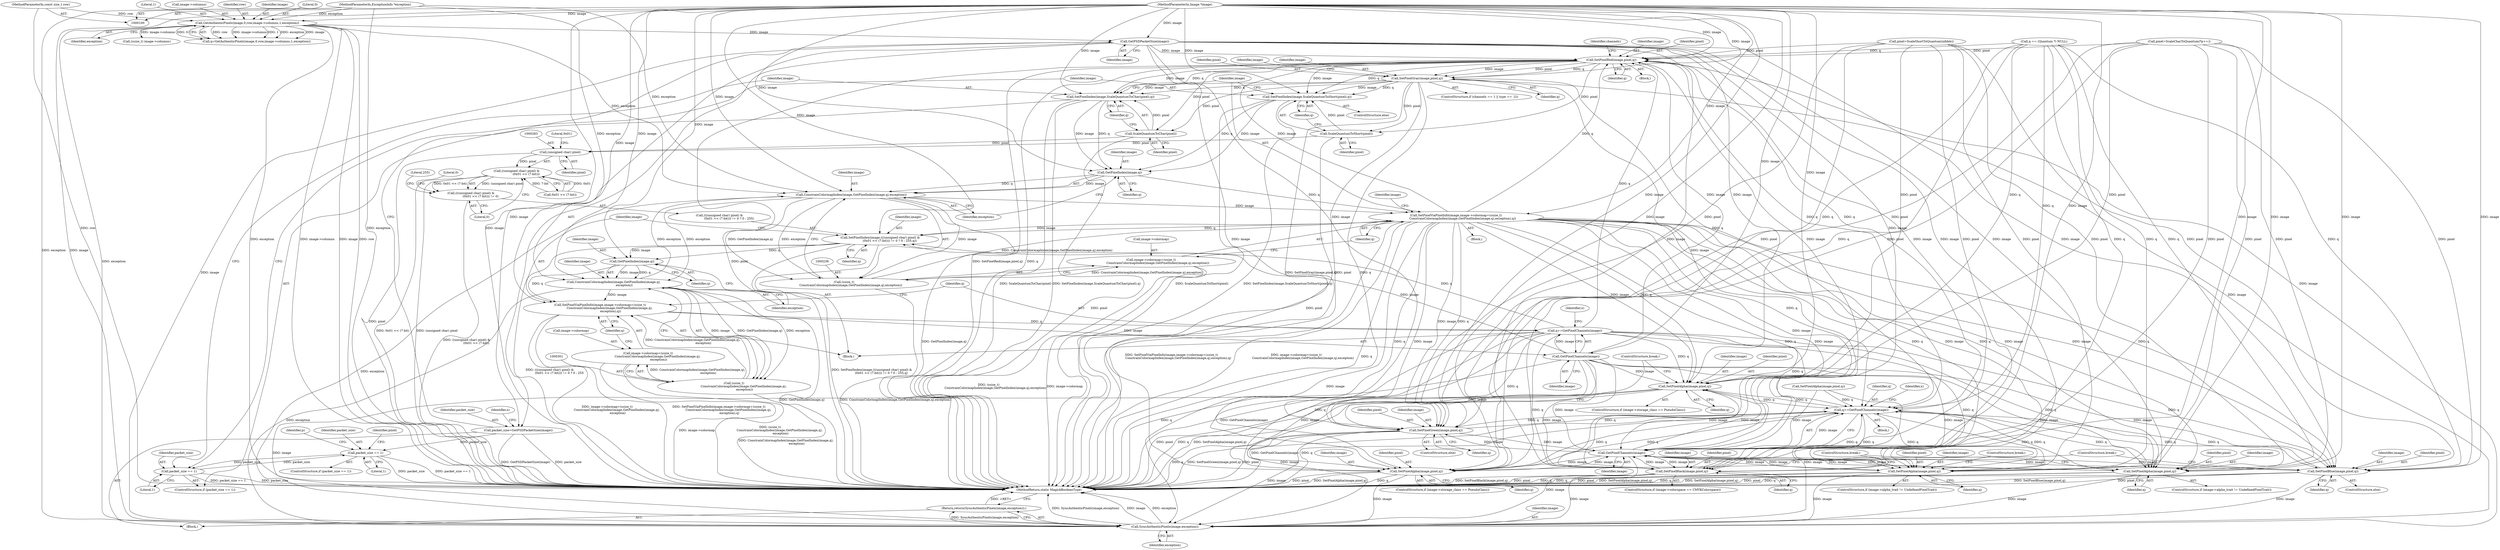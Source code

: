 digraph "1_ImageMagick_280215b9936d145dd5ee91403738ccce1333cab1@pointer" {
"1000138" [label="(Call,GetPSDPacketSize(image))"];
"1000119" [label="(Call,GetAuthenticPixels(image,0,row,image->columns,1,exception))"];
"1000101" [label="(MethodParameterIn,Image *image)"];
"1000103" [label="(MethodParameterIn,const size_t row)"];
"1000106" [label="(MethodParameterIn,ExceptionInfo *exception)"];
"1000136" [label="(Call,packet_size=GetPSDPacketSize(image))"];
"1000155" [label="(Call,packet_size == 1)"];
"1000215" [label="(Call,packet_size == 1)"];
"1000190" [label="(Call,SetPixelRed(image,pixel,q))"];
"1000203" [label="(Call,SetPixelGray(image,pixel,q))"];
"1000218" [label="(Call,SetPixelIndex(image,ScaleQuantumToChar(pixel),q))"];
"1000239" [label="(Call,GetPixelIndex(image,q))"];
"1000237" [label="(Call,ConstrainColormapIndex(image,GetPixelIndex(image,q),exception))"];
"1000229" [label="(Call,SetPixelViaPixelInfo(image,image->colormap+(ssize_t)\n              ConstrainColormapIndex(image,GetPixelIndex(image,q),exception),q))"];
"1000277" [label="(Call,SetPixelIndex(image,(((unsigned char) pixel) &\n                    (0x01 << (7-bit))) != 0 ? 0 : 255,q))"];
"1000304" [label="(Call,GetPixelIndex(image,q))"];
"1000302" [label="(Call,ConstrainColormapIndex(image,GetPixelIndex(image,q),\n                      exception))"];
"1000294" [label="(Call,SetPixelViaPixelInfo(image,image->colormap+(ssize_t)\n                    ConstrainColormapIndex(image,GetPixelIndex(image,q),\n                      exception),q))"];
"1000309" [label="(Call,q+=GetPixelChannels(image))"];
"1000327" [label="(Call,SetPixelAlpha(image,pixel,q))"];
"1000406" [label="(Call,q+=GetPixelChannels(image))"];
"1000332" [label="(Call,SetPixelGreen(image,pixel,q))"];
"1000408" [label="(Call,GetPixelChannels(image))"];
"1000345" [label="(Call,SetPixelAlpha(image,pixel,q))"];
"1000411" [label="(Call,SyncAuthenticPixels(image,exception))"];
"1000410" [label="(Return,return(SyncAuthenticPixels(image,exception));)"];
"1000350" [label="(Call,SetPixelBlue(image,pixel,q))"];
"1000363" [label="(Call,SetPixelBlack(image,pixel,q))"];
"1000374" [label="(Call,SetPixelAlpha(image,pixel,q))"];
"1000399" [label="(Call,SetPixelAlpha(image,pixel,q))"];
"1000311" [label="(Call,GetPixelChannels(image))"];
"1000300" [label="(Call,(ssize_t)\n                    ConstrainColormapIndex(image,GetPixelIndex(image,q),\n                      exception))"];
"1000296" [label="(Call,image->colormap+(ssize_t)\n                    ConstrainColormapIndex(image,GetPixelIndex(image,q),\n                      exception))"];
"1000235" [label="(Call,(ssize_t)\n              ConstrainColormapIndex(image,GetPixelIndex(image,q),exception))"];
"1000231" [label="(Call,image->colormap+(ssize_t)\n              ConstrainColormapIndex(image,GetPixelIndex(image,q),exception))"];
"1000220" [label="(Call,ScaleQuantumToChar(pixel))"];
"1000282" [label="(Call,(unsigned char) pixel)"];
"1000281" [label="(Call,((unsigned char) pixel) &\n                    (0x01 << (7-bit)))"];
"1000280" [label="(Call,(((unsigned char) pixel) &\n                    (0x01 << (7-bit))) != 0)"];
"1000224" [label="(Call,SetPixelIndex(image,ScaleQuantumToShort(pixel),q))"];
"1000226" [label="(Call,ScaleQuantumToShort(pixel))"];
"1000157" [label="(Literal,1)"];
"1000411" [label="(Call,SyncAuthenticPixels(image,exception))"];
"1000137" [label="(Identifier,packet_size)"];
"1000221" [label="(Identifier,pixel)"];
"1000227" [label="(Identifier,pixel)"];
"1000239" [label="(Call,GetPixelIndex(image,q))"];
"1000303" [label="(Identifier,image)"];
"1000413" [label="(Identifier,exception)"];
"1000193" [label="(Identifier,q)"];
"1000309" [label="(Call,q+=GetPixelChannels(image))"];
"1000368" [label="(ControlStructure,if (image->alpha_trait != UndefinedPixelTrait))"];
"1000230" [label="(Identifier,image)"];
"1000345" [label="(Call,SetPixelAlpha(image,pixel,q))"];
"1000235" [label="(Call,(ssize_t)\n              ConstrainColormapIndex(image,GetPixelIndex(image,q),exception))"];
"1000247" [label="(Identifier,image)"];
"1000103" [label="(MethodParameterIn,const size_t row)"];
"1000339" [label="(ControlStructure,if (image->storage_class == PseudoClass))"];
"1000194" [label="(ControlStructure,if (channels == 1 || type == -2))"];
"1000277" [label="(Call,SetPixelIndex(image,(((unsigned char) pixel) &\n                    (0x01 << (7-bit))) != 0 ? 0 : 255,q))"];
"1000173" [label="(Call,pixel=ScaleShortToQuantum(nibble))"];
"1000182" [label="(Call,SetPixelAlpha(image,pixel,q))"];
"1000139" [label="(Identifier,image)"];
"1000190" [label="(Call,SetPixelRed(image,pixel,q))"];
"1000218" [label="(Call,SetPixelIndex(image,ScaleQuantumToChar(pixel),q))"];
"1000129" [label="(Call,q == (Quantum *) NULL)"];
"1000223" [label="(ControlStructure,else)"];
"1000126" [label="(Literal,1)"];
"1000402" [label="(Identifier,q)"];
"1000138" [label="(Call,GetPSDPacketSize(image))"];
"1000294" [label="(Call,SetPixelViaPixelInfo(image,image->colormap+(ssize_t)\n                    ConstrainColormapIndex(image,GetPixelIndex(image,q),\n                      exception),q))"];
"1000321" [label="(ControlStructure,if (image->storage_class == PseudoClass))"];
"1000284" [label="(Identifier,pixel)"];
"1000232" [label="(Call,image->colormap)"];
"1000167" [label="(Identifier,p)"];
"1000217" [label="(Literal,1)"];
"1000346" [label="(Identifier,image)"];
"1000123" [label="(Call,image->columns)"];
"1000285" [label="(Call,0x01 << (7-bit))"];
"1000204" [label="(Identifier,image)"];
"1000215" [label="(Call,packet_size == 1)"];
"1000127" [label="(Identifier,exception)"];
"1000191" [label="(Identifier,image)"];
"1000225" [label="(Identifier,image)"];
"1000307" [label="(Identifier,exception)"];
"1000295" [label="(Identifier,image)"];
"1000296" [label="(Call,image->colormap+(ssize_t)\n                    ConstrainColormapIndex(image,GetPixelIndex(image,q),\n                      exception))"];
"1000376" [label="(Identifier,pixel)"];
"1000365" [label="(Identifier,pixel)"];
"1000281" [label="(Call,((unsigned char) pixel) &\n                    (0x01 << (7-bit)))"];
"1000282" [label="(Call,(unsigned char) pixel)"];
"1000403" [label="(ControlStructure,break;)"];
"1000237" [label="(Call,ConstrainColormapIndex(image,GetPixelIndex(image,q),exception))"];
"1000156" [label="(Identifier,packet_size)"];
"1000354" [label="(ControlStructure,break;)"];
"1000375" [label="(Identifier,image)"];
"1000203" [label="(Call,SetPixelGray(image,pixel,q))"];
"1000334" [label="(Identifier,pixel)"];
"1000377" [label="(Identifier,q)"];
"1000192" [label="(Identifier,pixel)"];
"1000205" [label="(Identifier,pixel)"];
"1000364" [label="(Identifier,image)"];
"1000158" [label="(Call,pixel=ScaleCharToQuantum(*p++))"];
"1000242" [label="(Identifier,exception)"];
"1000349" [label="(ControlStructure,else)"];
"1000153" [label="(Block,)"];
"1000351" [label="(Identifier,image)"];
"1000155" [label="(Call,packet_size == 1)"];
"1000122" [label="(Identifier,row)"];
"1000210" [label="(Identifier,image)"];
"1000330" [label="(Identifier,q)"];
"1000154" [label="(ControlStructure,if (packet_size == 1))"];
"1000278" [label="(Identifier,image)"];
"1000347" [label="(Identifier,pixel)"];
"1000146" [label="(Call,(ssize_t) image->columns)"];
"1000214" [label="(ControlStructure,if (packet_size == 1))"];
"1000366" [label="(Identifier,q)"];
"1000228" [label="(Identifier,q)"];
"1000219" [label="(Identifier,image)"];
"1000117" [label="(Call,q=GetAuthenticPixels(image,0,row,image->columns,1,exception))"];
"1000312" [label="(Identifier,image)"];
"1000408" [label="(Call,GetPixelChannels(image))"];
"1000374" [label="(Call,SetPixelAlpha(image,pixel,q))"];
"1000332" [label="(Call,SetPixelGreen(image,pixel,q))"];
"1000229" [label="(Call,SetPixelViaPixelInfo(image,image->colormap+(ssize_t)\n              ConstrainColormapIndex(image,GetPixelIndex(image,q),exception),q))"];
"1000290" [label="(Literal,0)"];
"1000240" [label="(Identifier,image)"];
"1000243" [label="(Identifier,q)"];
"1000311" [label="(Call,GetPixelChannels(image))"];
"1000314" [label="(Identifier,x)"];
"1000120" [label="(Identifier,image)"];
"1000297" [label="(Call,image->colormap)"];
"1000414" [label="(MethodReturn,static MagickBooleanType)"];
"1000189" [label="(Block,)"];
"1000142" [label="(Identifier,x)"];
"1000305" [label="(Identifier,image)"];
"1000231" [label="(Call,image->colormap+(ssize_t)\n              ConstrainColormapIndex(image,GetPixelIndex(image,q),exception))"];
"1000159" [label="(Identifier,pixel)"];
"1000152" [label="(Identifier,x)"];
"1000327" [label="(Call,SetPixelAlpha(image,pixel,q))"];
"1000302" [label="(Call,ConstrainColormapIndex(image,GetPixelIndex(image,q),\n                      exception))"];
"1000238" [label="(Identifier,image)"];
"1000336" [label="(ControlStructure,break;)"];
"1000328" [label="(Identifier,image)"];
"1000121" [label="(Literal,0)"];
"1000119" [label="(Call,GetAuthenticPixels(image,0,row,image->columns,1,exception))"];
"1000353" [label="(Identifier,q)"];
"1000280" [label="(Call,(((unsigned char) pixel) &\n                    (0x01 << (7-bit))) != 0)"];
"1000352" [label="(Identifier,pixel)"];
"1000300" [label="(Call,(ssize_t)\n                    ConstrainColormapIndex(image,GetPixelIndex(image,q),\n                      exception))"];
"1000350" [label="(Call,SetPixelBlue(image,pixel,q))"];
"1000406" [label="(Call,q+=GetPixelChannels(image))"];
"1000206" [label="(Identifier,q)"];
"1000106" [label="(MethodParameterIn,ExceptionInfo *exception)"];
"1000401" [label="(Identifier,pixel)"];
"1000241" [label="(Identifier,q)"];
"1000410" [label="(Return,return(SyncAuthenticPixels(image,exception));)"];
"1000292" [label="(Literal,255)"];
"1000286" [label="(Literal,0x01)"];
"1000136" [label="(Call,packet_size=GetPSDPacketSize(image))"];
"1000333" [label="(Identifier,image)"];
"1000213" [label="(Block,)"];
"1000329" [label="(Identifier,pixel)"];
"1000224" [label="(Call,SetPixelIndex(image,ScaleQuantumToShort(pixel),q))"];
"1000279" [label="(Call,(((unsigned char) pixel) &\n                    (0x01 << (7-bit))) != 0 ? 0 : 255)"];
"1000226" [label="(Call,ScaleQuantumToShort(pixel))"];
"1000304" [label="(Call,GetPixelIndex(image,q))"];
"1000216" [label="(Identifier,packet_size)"];
"1000393" [label="(ControlStructure,if (image->alpha_trait != UndefinedPixelTrait))"];
"1000107" [label="(Block,)"];
"1000101" [label="(MethodParameterIn,Image *image)"];
"1000306" [label="(Identifier,q)"];
"1000357" [label="(ControlStructure,if (image->colorspace == CMYKColorspace))"];
"1000399" [label="(Call,SetPixelAlpha(image,pixel,q))"];
"1000409" [label="(Identifier,image)"];
"1000276" [label="(Block,)"];
"1000220" [label="(Call,ScaleQuantumToChar(pixel))"];
"1000310" [label="(Identifier,q)"];
"1000293" [label="(Identifier,q)"];
"1000291" [label="(Literal,0)"];
"1000331" [label="(ControlStructure,else)"];
"1000412" [label="(Identifier,image)"];
"1000363" [label="(Call,SetPixelBlack(image,pixel,q))"];
"1000197" [label="(Identifier,channels)"];
"1000222" [label="(Identifier,q)"];
"1000378" [label="(ControlStructure,break;)"];
"1000400" [label="(Identifier,image)"];
"1000407" [label="(Identifier,q)"];
"1000308" [label="(Identifier,q)"];
"1000335" [label="(Identifier,q)"];
"1000348" [label="(Identifier,q)"];
"1000138" -> "1000136"  [label="AST: "];
"1000138" -> "1000139"  [label="CFG: "];
"1000139" -> "1000138"  [label="AST: "];
"1000136" -> "1000138"  [label="CFG: "];
"1000138" -> "1000136"  [label="DDG: image"];
"1000119" -> "1000138"  [label="DDG: image"];
"1000101" -> "1000138"  [label="DDG: image"];
"1000138" -> "1000190"  [label="DDG: image"];
"1000138" -> "1000327"  [label="DDG: image"];
"1000138" -> "1000332"  [label="DDG: image"];
"1000138" -> "1000345"  [label="DDG: image"];
"1000138" -> "1000350"  [label="DDG: image"];
"1000138" -> "1000363"  [label="DDG: image"];
"1000138" -> "1000374"  [label="DDG: image"];
"1000138" -> "1000399"  [label="DDG: image"];
"1000138" -> "1000408"  [label="DDG: image"];
"1000138" -> "1000411"  [label="DDG: image"];
"1000119" -> "1000117"  [label="AST: "];
"1000119" -> "1000127"  [label="CFG: "];
"1000120" -> "1000119"  [label="AST: "];
"1000121" -> "1000119"  [label="AST: "];
"1000122" -> "1000119"  [label="AST: "];
"1000123" -> "1000119"  [label="AST: "];
"1000126" -> "1000119"  [label="AST: "];
"1000127" -> "1000119"  [label="AST: "];
"1000117" -> "1000119"  [label="CFG: "];
"1000119" -> "1000414"  [label="DDG: image->columns"];
"1000119" -> "1000414"  [label="DDG: exception"];
"1000119" -> "1000414"  [label="DDG: image"];
"1000119" -> "1000414"  [label="DDG: row"];
"1000119" -> "1000117"  [label="DDG: row"];
"1000119" -> "1000117"  [label="DDG: image->columns"];
"1000119" -> "1000117"  [label="DDG: 1"];
"1000119" -> "1000117"  [label="DDG: exception"];
"1000119" -> "1000117"  [label="DDG: image"];
"1000119" -> "1000117"  [label="DDG: 0"];
"1000101" -> "1000119"  [label="DDG: image"];
"1000103" -> "1000119"  [label="DDG: row"];
"1000106" -> "1000119"  [label="DDG: exception"];
"1000119" -> "1000146"  [label="DDG: image->columns"];
"1000119" -> "1000237"  [label="DDG: exception"];
"1000119" -> "1000411"  [label="DDG: exception"];
"1000101" -> "1000100"  [label="AST: "];
"1000101" -> "1000414"  [label="DDG: image"];
"1000101" -> "1000190"  [label="DDG: image"];
"1000101" -> "1000203"  [label="DDG: image"];
"1000101" -> "1000218"  [label="DDG: image"];
"1000101" -> "1000224"  [label="DDG: image"];
"1000101" -> "1000229"  [label="DDG: image"];
"1000101" -> "1000237"  [label="DDG: image"];
"1000101" -> "1000239"  [label="DDG: image"];
"1000101" -> "1000277"  [label="DDG: image"];
"1000101" -> "1000294"  [label="DDG: image"];
"1000101" -> "1000302"  [label="DDG: image"];
"1000101" -> "1000304"  [label="DDG: image"];
"1000101" -> "1000311"  [label="DDG: image"];
"1000101" -> "1000327"  [label="DDG: image"];
"1000101" -> "1000332"  [label="DDG: image"];
"1000101" -> "1000345"  [label="DDG: image"];
"1000101" -> "1000350"  [label="DDG: image"];
"1000101" -> "1000363"  [label="DDG: image"];
"1000101" -> "1000374"  [label="DDG: image"];
"1000101" -> "1000399"  [label="DDG: image"];
"1000101" -> "1000408"  [label="DDG: image"];
"1000101" -> "1000411"  [label="DDG: image"];
"1000103" -> "1000100"  [label="AST: "];
"1000103" -> "1000414"  [label="DDG: row"];
"1000106" -> "1000100"  [label="AST: "];
"1000106" -> "1000414"  [label="DDG: exception"];
"1000106" -> "1000237"  [label="DDG: exception"];
"1000106" -> "1000302"  [label="DDG: exception"];
"1000106" -> "1000411"  [label="DDG: exception"];
"1000136" -> "1000107"  [label="AST: "];
"1000137" -> "1000136"  [label="AST: "];
"1000142" -> "1000136"  [label="CFG: "];
"1000136" -> "1000414"  [label="DDG: GetPSDPacketSize(image)"];
"1000136" -> "1000414"  [label="DDG: packet_size"];
"1000136" -> "1000155"  [label="DDG: packet_size"];
"1000155" -> "1000154"  [label="AST: "];
"1000155" -> "1000157"  [label="CFG: "];
"1000156" -> "1000155"  [label="AST: "];
"1000157" -> "1000155"  [label="AST: "];
"1000159" -> "1000155"  [label="CFG: "];
"1000167" -> "1000155"  [label="CFG: "];
"1000155" -> "1000414"  [label="DDG: packet_size == 1"];
"1000155" -> "1000414"  [label="DDG: packet_size"];
"1000215" -> "1000155"  [label="DDG: packet_size"];
"1000155" -> "1000215"  [label="DDG: packet_size"];
"1000215" -> "1000214"  [label="AST: "];
"1000215" -> "1000217"  [label="CFG: "];
"1000216" -> "1000215"  [label="AST: "];
"1000217" -> "1000215"  [label="AST: "];
"1000219" -> "1000215"  [label="CFG: "];
"1000225" -> "1000215"  [label="CFG: "];
"1000215" -> "1000414"  [label="DDG: packet_size"];
"1000215" -> "1000414"  [label="DDG: packet_size == 1"];
"1000190" -> "1000189"  [label="AST: "];
"1000190" -> "1000193"  [label="CFG: "];
"1000191" -> "1000190"  [label="AST: "];
"1000192" -> "1000190"  [label="AST: "];
"1000193" -> "1000190"  [label="AST: "];
"1000197" -> "1000190"  [label="CFG: "];
"1000190" -> "1000414"  [label="DDG: SetPixelRed(image,pixel,q)"];
"1000190" -> "1000414"  [label="DDG: q"];
"1000190" -> "1000414"  [label="DDG: pixel"];
"1000311" -> "1000190"  [label="DDG: image"];
"1000408" -> "1000190"  [label="DDG: image"];
"1000229" -> "1000190"  [label="DDG: image"];
"1000229" -> "1000190"  [label="DDG: q"];
"1000158" -> "1000190"  [label="DDG: pixel"];
"1000173" -> "1000190"  [label="DDG: pixel"];
"1000309" -> "1000190"  [label="DDG: q"];
"1000129" -> "1000190"  [label="DDG: q"];
"1000406" -> "1000190"  [label="DDG: q"];
"1000190" -> "1000203"  [label="DDG: image"];
"1000190" -> "1000203"  [label="DDG: pixel"];
"1000190" -> "1000203"  [label="DDG: q"];
"1000190" -> "1000218"  [label="DDG: image"];
"1000190" -> "1000218"  [label="DDG: q"];
"1000190" -> "1000220"  [label="DDG: pixel"];
"1000190" -> "1000224"  [label="DDG: image"];
"1000190" -> "1000224"  [label="DDG: q"];
"1000190" -> "1000226"  [label="DDG: pixel"];
"1000190" -> "1000406"  [label="DDG: q"];
"1000190" -> "1000408"  [label="DDG: image"];
"1000190" -> "1000411"  [label="DDG: image"];
"1000203" -> "1000194"  [label="AST: "];
"1000203" -> "1000206"  [label="CFG: "];
"1000204" -> "1000203"  [label="AST: "];
"1000205" -> "1000203"  [label="AST: "];
"1000206" -> "1000203"  [label="AST: "];
"1000210" -> "1000203"  [label="CFG: "];
"1000203" -> "1000414"  [label="DDG: q"];
"1000203" -> "1000414"  [label="DDG: SetPixelGray(image,pixel,q)"];
"1000203" -> "1000414"  [label="DDG: pixel"];
"1000203" -> "1000218"  [label="DDG: image"];
"1000203" -> "1000218"  [label="DDG: q"];
"1000203" -> "1000220"  [label="DDG: pixel"];
"1000203" -> "1000224"  [label="DDG: image"];
"1000203" -> "1000224"  [label="DDG: q"];
"1000203" -> "1000226"  [label="DDG: pixel"];
"1000203" -> "1000406"  [label="DDG: q"];
"1000203" -> "1000408"  [label="DDG: image"];
"1000203" -> "1000411"  [label="DDG: image"];
"1000218" -> "1000214"  [label="AST: "];
"1000218" -> "1000222"  [label="CFG: "];
"1000219" -> "1000218"  [label="AST: "];
"1000220" -> "1000218"  [label="AST: "];
"1000222" -> "1000218"  [label="AST: "];
"1000230" -> "1000218"  [label="CFG: "];
"1000218" -> "1000414"  [label="DDG: SetPixelIndex(image,ScaleQuantumToChar(pixel),q)"];
"1000218" -> "1000414"  [label="DDG: ScaleQuantumToChar(pixel)"];
"1000220" -> "1000218"  [label="DDG: pixel"];
"1000218" -> "1000239"  [label="DDG: image"];
"1000218" -> "1000239"  [label="DDG: q"];
"1000239" -> "1000237"  [label="AST: "];
"1000239" -> "1000241"  [label="CFG: "];
"1000240" -> "1000239"  [label="AST: "];
"1000241" -> "1000239"  [label="AST: "];
"1000242" -> "1000239"  [label="CFG: "];
"1000239" -> "1000237"  [label="DDG: image"];
"1000239" -> "1000237"  [label="DDG: q"];
"1000224" -> "1000239"  [label="DDG: image"];
"1000224" -> "1000239"  [label="DDG: q"];
"1000239" -> "1000229"  [label="DDG: q"];
"1000237" -> "1000235"  [label="AST: "];
"1000237" -> "1000242"  [label="CFG: "];
"1000238" -> "1000237"  [label="AST: "];
"1000242" -> "1000237"  [label="AST: "];
"1000235" -> "1000237"  [label="CFG: "];
"1000237" -> "1000414"  [label="DDG: GetPixelIndex(image,q)"];
"1000237" -> "1000229"  [label="DDG: image"];
"1000237" -> "1000235"  [label="DDG: image"];
"1000237" -> "1000235"  [label="DDG: GetPixelIndex(image,q)"];
"1000237" -> "1000235"  [label="DDG: exception"];
"1000302" -> "1000237"  [label="DDG: exception"];
"1000237" -> "1000302"  [label="DDG: exception"];
"1000237" -> "1000411"  [label="DDG: exception"];
"1000229" -> "1000213"  [label="AST: "];
"1000229" -> "1000243"  [label="CFG: "];
"1000230" -> "1000229"  [label="AST: "];
"1000231" -> "1000229"  [label="AST: "];
"1000243" -> "1000229"  [label="AST: "];
"1000247" -> "1000229"  [label="CFG: "];
"1000229" -> "1000414"  [label="DDG: SetPixelViaPixelInfo(image,image->colormap+(ssize_t)\n              ConstrainColormapIndex(image,GetPixelIndex(image,q),exception),q)"];
"1000229" -> "1000414"  [label="DDG: image->colormap+(ssize_t)\n              ConstrainColormapIndex(image,GetPixelIndex(image,q),exception)"];
"1000229" -> "1000414"  [label="DDG: q"];
"1000235" -> "1000229"  [label="DDG: ConstrainColormapIndex(image,GetPixelIndex(image,q),exception)"];
"1000229" -> "1000277"  [label="DDG: image"];
"1000229" -> "1000277"  [label="DDG: q"];
"1000229" -> "1000327"  [label="DDG: image"];
"1000229" -> "1000327"  [label="DDG: q"];
"1000229" -> "1000332"  [label="DDG: image"];
"1000229" -> "1000332"  [label="DDG: q"];
"1000229" -> "1000345"  [label="DDG: image"];
"1000229" -> "1000345"  [label="DDG: q"];
"1000229" -> "1000350"  [label="DDG: image"];
"1000229" -> "1000350"  [label="DDG: q"];
"1000229" -> "1000363"  [label="DDG: image"];
"1000229" -> "1000363"  [label="DDG: q"];
"1000229" -> "1000374"  [label="DDG: image"];
"1000229" -> "1000374"  [label="DDG: q"];
"1000229" -> "1000399"  [label="DDG: image"];
"1000229" -> "1000399"  [label="DDG: q"];
"1000229" -> "1000406"  [label="DDG: q"];
"1000229" -> "1000408"  [label="DDG: image"];
"1000229" -> "1000411"  [label="DDG: image"];
"1000277" -> "1000276"  [label="AST: "];
"1000277" -> "1000293"  [label="CFG: "];
"1000278" -> "1000277"  [label="AST: "];
"1000279" -> "1000277"  [label="AST: "];
"1000293" -> "1000277"  [label="AST: "];
"1000295" -> "1000277"  [label="CFG: "];
"1000277" -> "1000414"  [label="DDG: SetPixelIndex(image,(((unsigned char) pixel) &\n                    (0x01 << (7-bit))) != 0 ? 0 : 255,q)"];
"1000277" -> "1000414"  [label="DDG: (((unsigned char) pixel) &\n                    (0x01 << (7-bit))) != 0 ? 0 : 255"];
"1000311" -> "1000277"  [label="DDG: image"];
"1000309" -> "1000277"  [label="DDG: q"];
"1000277" -> "1000304"  [label="DDG: image"];
"1000277" -> "1000304"  [label="DDG: q"];
"1000304" -> "1000302"  [label="AST: "];
"1000304" -> "1000306"  [label="CFG: "];
"1000305" -> "1000304"  [label="AST: "];
"1000306" -> "1000304"  [label="AST: "];
"1000307" -> "1000304"  [label="CFG: "];
"1000304" -> "1000302"  [label="DDG: image"];
"1000304" -> "1000302"  [label="DDG: q"];
"1000304" -> "1000294"  [label="DDG: q"];
"1000302" -> "1000300"  [label="AST: "];
"1000302" -> "1000307"  [label="CFG: "];
"1000303" -> "1000302"  [label="AST: "];
"1000307" -> "1000302"  [label="AST: "];
"1000300" -> "1000302"  [label="CFG: "];
"1000302" -> "1000414"  [label="DDG: GetPixelIndex(image,q)"];
"1000302" -> "1000294"  [label="DDG: image"];
"1000302" -> "1000300"  [label="DDG: image"];
"1000302" -> "1000300"  [label="DDG: GetPixelIndex(image,q)"];
"1000302" -> "1000300"  [label="DDG: exception"];
"1000302" -> "1000411"  [label="DDG: exception"];
"1000294" -> "1000276"  [label="AST: "];
"1000294" -> "1000308"  [label="CFG: "];
"1000295" -> "1000294"  [label="AST: "];
"1000296" -> "1000294"  [label="AST: "];
"1000308" -> "1000294"  [label="AST: "];
"1000310" -> "1000294"  [label="CFG: "];
"1000294" -> "1000414"  [label="DDG: SetPixelViaPixelInfo(image,image->colormap+(ssize_t)\n                    ConstrainColormapIndex(image,GetPixelIndex(image,q),\n                      exception),q)"];
"1000294" -> "1000414"  [label="DDG: image->colormap+(ssize_t)\n                    ConstrainColormapIndex(image,GetPixelIndex(image,q),\n                      exception)"];
"1000300" -> "1000294"  [label="DDG: ConstrainColormapIndex(image,GetPixelIndex(image,q),\n                      exception)"];
"1000294" -> "1000309"  [label="DDG: q"];
"1000294" -> "1000311"  [label="DDG: image"];
"1000309" -> "1000276"  [label="AST: "];
"1000309" -> "1000311"  [label="CFG: "];
"1000310" -> "1000309"  [label="AST: "];
"1000311" -> "1000309"  [label="AST: "];
"1000314" -> "1000309"  [label="CFG: "];
"1000309" -> "1000414"  [label="DDG: q"];
"1000309" -> "1000414"  [label="DDG: GetPixelChannels(image)"];
"1000311" -> "1000309"  [label="DDG: image"];
"1000309" -> "1000327"  [label="DDG: q"];
"1000309" -> "1000332"  [label="DDG: q"];
"1000309" -> "1000345"  [label="DDG: q"];
"1000309" -> "1000350"  [label="DDG: q"];
"1000309" -> "1000363"  [label="DDG: q"];
"1000309" -> "1000374"  [label="DDG: q"];
"1000309" -> "1000399"  [label="DDG: q"];
"1000309" -> "1000406"  [label="DDG: q"];
"1000327" -> "1000321"  [label="AST: "];
"1000327" -> "1000330"  [label="CFG: "];
"1000328" -> "1000327"  [label="AST: "];
"1000329" -> "1000327"  [label="AST: "];
"1000330" -> "1000327"  [label="AST: "];
"1000336" -> "1000327"  [label="CFG: "];
"1000327" -> "1000414"  [label="DDG: pixel"];
"1000327" -> "1000414"  [label="DDG: q"];
"1000327" -> "1000414"  [label="DDG: SetPixelAlpha(image,pixel,q)"];
"1000311" -> "1000327"  [label="DDG: image"];
"1000408" -> "1000327"  [label="DDG: image"];
"1000158" -> "1000327"  [label="DDG: pixel"];
"1000173" -> "1000327"  [label="DDG: pixel"];
"1000129" -> "1000327"  [label="DDG: q"];
"1000406" -> "1000327"  [label="DDG: q"];
"1000327" -> "1000406"  [label="DDG: q"];
"1000327" -> "1000408"  [label="DDG: image"];
"1000327" -> "1000411"  [label="DDG: image"];
"1000406" -> "1000153"  [label="AST: "];
"1000406" -> "1000408"  [label="CFG: "];
"1000407" -> "1000406"  [label="AST: "];
"1000408" -> "1000406"  [label="AST: "];
"1000152" -> "1000406"  [label="CFG: "];
"1000406" -> "1000414"  [label="DDG: q"];
"1000406" -> "1000414"  [label="DDG: GetPixelChannels(image)"];
"1000406" -> "1000332"  [label="DDG: q"];
"1000406" -> "1000345"  [label="DDG: q"];
"1000406" -> "1000350"  [label="DDG: q"];
"1000406" -> "1000363"  [label="DDG: q"];
"1000406" -> "1000374"  [label="DDG: q"];
"1000406" -> "1000399"  [label="DDG: q"];
"1000408" -> "1000406"  [label="DDG: image"];
"1000129" -> "1000406"  [label="DDG: q"];
"1000374" -> "1000406"  [label="DDG: q"];
"1000182" -> "1000406"  [label="DDG: q"];
"1000399" -> "1000406"  [label="DDG: q"];
"1000350" -> "1000406"  [label="DDG: q"];
"1000345" -> "1000406"  [label="DDG: q"];
"1000363" -> "1000406"  [label="DDG: q"];
"1000332" -> "1000406"  [label="DDG: q"];
"1000332" -> "1000331"  [label="AST: "];
"1000332" -> "1000335"  [label="CFG: "];
"1000333" -> "1000332"  [label="AST: "];
"1000334" -> "1000332"  [label="AST: "];
"1000335" -> "1000332"  [label="AST: "];
"1000336" -> "1000332"  [label="CFG: "];
"1000332" -> "1000414"  [label="DDG: pixel"];
"1000332" -> "1000414"  [label="DDG: SetPixelGreen(image,pixel,q)"];
"1000332" -> "1000414"  [label="DDG: q"];
"1000311" -> "1000332"  [label="DDG: image"];
"1000408" -> "1000332"  [label="DDG: image"];
"1000158" -> "1000332"  [label="DDG: pixel"];
"1000173" -> "1000332"  [label="DDG: pixel"];
"1000129" -> "1000332"  [label="DDG: q"];
"1000332" -> "1000408"  [label="DDG: image"];
"1000332" -> "1000411"  [label="DDG: image"];
"1000408" -> "1000409"  [label="CFG: "];
"1000409" -> "1000408"  [label="AST: "];
"1000408" -> "1000345"  [label="DDG: image"];
"1000408" -> "1000350"  [label="DDG: image"];
"1000408" -> "1000363"  [label="DDG: image"];
"1000408" -> "1000374"  [label="DDG: image"];
"1000408" -> "1000399"  [label="DDG: image"];
"1000311" -> "1000408"  [label="DDG: image"];
"1000350" -> "1000408"  [label="DDG: image"];
"1000399" -> "1000408"  [label="DDG: image"];
"1000345" -> "1000408"  [label="DDG: image"];
"1000182" -> "1000408"  [label="DDG: image"];
"1000374" -> "1000408"  [label="DDG: image"];
"1000363" -> "1000408"  [label="DDG: image"];
"1000408" -> "1000411"  [label="DDG: image"];
"1000345" -> "1000339"  [label="AST: "];
"1000345" -> "1000348"  [label="CFG: "];
"1000346" -> "1000345"  [label="AST: "];
"1000347" -> "1000345"  [label="AST: "];
"1000348" -> "1000345"  [label="AST: "];
"1000354" -> "1000345"  [label="CFG: "];
"1000345" -> "1000414"  [label="DDG: q"];
"1000345" -> "1000414"  [label="DDG: pixel"];
"1000345" -> "1000414"  [label="DDG: SetPixelAlpha(image,pixel,q)"];
"1000311" -> "1000345"  [label="DDG: image"];
"1000158" -> "1000345"  [label="DDG: pixel"];
"1000173" -> "1000345"  [label="DDG: pixel"];
"1000129" -> "1000345"  [label="DDG: q"];
"1000345" -> "1000411"  [label="DDG: image"];
"1000411" -> "1000410"  [label="AST: "];
"1000411" -> "1000413"  [label="CFG: "];
"1000412" -> "1000411"  [label="AST: "];
"1000413" -> "1000411"  [label="AST: "];
"1000410" -> "1000411"  [label="CFG: "];
"1000411" -> "1000414"  [label="DDG: SyncAuthenticPixels(image,exception)"];
"1000411" -> "1000414"  [label="DDG: image"];
"1000411" -> "1000414"  [label="DDG: exception"];
"1000411" -> "1000410"  [label="DDG: SyncAuthenticPixels(image,exception)"];
"1000311" -> "1000411"  [label="DDG: image"];
"1000350" -> "1000411"  [label="DDG: image"];
"1000399" -> "1000411"  [label="DDG: image"];
"1000182" -> "1000411"  [label="DDG: image"];
"1000374" -> "1000411"  [label="DDG: image"];
"1000363" -> "1000411"  [label="DDG: image"];
"1000410" -> "1000107"  [label="AST: "];
"1000414" -> "1000410"  [label="CFG: "];
"1000410" -> "1000414"  [label="DDG: <RET>"];
"1000350" -> "1000349"  [label="AST: "];
"1000350" -> "1000353"  [label="CFG: "];
"1000351" -> "1000350"  [label="AST: "];
"1000352" -> "1000350"  [label="AST: "];
"1000353" -> "1000350"  [label="AST: "];
"1000354" -> "1000350"  [label="CFG: "];
"1000350" -> "1000414"  [label="DDG: q"];
"1000350" -> "1000414"  [label="DDG: SetPixelBlue(image,pixel,q)"];
"1000350" -> "1000414"  [label="DDG: pixel"];
"1000311" -> "1000350"  [label="DDG: image"];
"1000158" -> "1000350"  [label="DDG: pixel"];
"1000173" -> "1000350"  [label="DDG: pixel"];
"1000129" -> "1000350"  [label="DDG: q"];
"1000363" -> "1000357"  [label="AST: "];
"1000363" -> "1000366"  [label="CFG: "];
"1000364" -> "1000363"  [label="AST: "];
"1000365" -> "1000363"  [label="AST: "];
"1000366" -> "1000363"  [label="AST: "];
"1000378" -> "1000363"  [label="CFG: "];
"1000363" -> "1000414"  [label="DDG: pixel"];
"1000363" -> "1000414"  [label="DDG: q"];
"1000363" -> "1000414"  [label="DDG: SetPixelBlack(image,pixel,q)"];
"1000311" -> "1000363"  [label="DDG: image"];
"1000158" -> "1000363"  [label="DDG: pixel"];
"1000173" -> "1000363"  [label="DDG: pixel"];
"1000129" -> "1000363"  [label="DDG: q"];
"1000374" -> "1000368"  [label="AST: "];
"1000374" -> "1000377"  [label="CFG: "];
"1000375" -> "1000374"  [label="AST: "];
"1000376" -> "1000374"  [label="AST: "];
"1000377" -> "1000374"  [label="AST: "];
"1000378" -> "1000374"  [label="CFG: "];
"1000374" -> "1000414"  [label="DDG: pixel"];
"1000374" -> "1000414"  [label="DDG: q"];
"1000374" -> "1000414"  [label="DDG: SetPixelAlpha(image,pixel,q)"];
"1000311" -> "1000374"  [label="DDG: image"];
"1000158" -> "1000374"  [label="DDG: pixel"];
"1000173" -> "1000374"  [label="DDG: pixel"];
"1000129" -> "1000374"  [label="DDG: q"];
"1000399" -> "1000393"  [label="AST: "];
"1000399" -> "1000402"  [label="CFG: "];
"1000400" -> "1000399"  [label="AST: "];
"1000401" -> "1000399"  [label="AST: "];
"1000402" -> "1000399"  [label="AST: "];
"1000403" -> "1000399"  [label="CFG: "];
"1000399" -> "1000414"  [label="DDG: pixel"];
"1000399" -> "1000414"  [label="DDG: q"];
"1000399" -> "1000414"  [label="DDG: SetPixelAlpha(image,pixel,q)"];
"1000311" -> "1000399"  [label="DDG: image"];
"1000158" -> "1000399"  [label="DDG: pixel"];
"1000173" -> "1000399"  [label="DDG: pixel"];
"1000129" -> "1000399"  [label="DDG: q"];
"1000311" -> "1000312"  [label="CFG: "];
"1000312" -> "1000311"  [label="AST: "];
"1000300" -> "1000296"  [label="AST: "];
"1000301" -> "1000300"  [label="AST: "];
"1000296" -> "1000300"  [label="CFG: "];
"1000300" -> "1000414"  [label="DDG: ConstrainColormapIndex(image,GetPixelIndex(image,q),\n                      exception)"];
"1000300" -> "1000296"  [label="DDG: ConstrainColormapIndex(image,GetPixelIndex(image,q),\n                      exception)"];
"1000297" -> "1000296"  [label="AST: "];
"1000308" -> "1000296"  [label="CFG: "];
"1000296" -> "1000414"  [label="DDG: (ssize_t)\n                    ConstrainColormapIndex(image,GetPixelIndex(image,q),\n                      exception)"];
"1000296" -> "1000414"  [label="DDG: image->colormap"];
"1000235" -> "1000231"  [label="AST: "];
"1000236" -> "1000235"  [label="AST: "];
"1000231" -> "1000235"  [label="CFG: "];
"1000235" -> "1000414"  [label="DDG: ConstrainColormapIndex(image,GetPixelIndex(image,q),exception)"];
"1000235" -> "1000231"  [label="DDG: ConstrainColormapIndex(image,GetPixelIndex(image,q),exception)"];
"1000232" -> "1000231"  [label="AST: "];
"1000243" -> "1000231"  [label="CFG: "];
"1000231" -> "1000414"  [label="DDG: (ssize_t)\n              ConstrainColormapIndex(image,GetPixelIndex(image,q),exception)"];
"1000231" -> "1000414"  [label="DDG: image->colormap"];
"1000220" -> "1000221"  [label="CFG: "];
"1000221" -> "1000220"  [label="AST: "];
"1000222" -> "1000220"  [label="CFG: "];
"1000220" -> "1000414"  [label="DDG: pixel"];
"1000220" -> "1000282"  [label="DDG: pixel"];
"1000282" -> "1000281"  [label="AST: "];
"1000282" -> "1000284"  [label="CFG: "];
"1000283" -> "1000282"  [label="AST: "];
"1000284" -> "1000282"  [label="AST: "];
"1000286" -> "1000282"  [label="CFG: "];
"1000282" -> "1000414"  [label="DDG: pixel"];
"1000282" -> "1000281"  [label="DDG: pixel"];
"1000226" -> "1000282"  [label="DDG: pixel"];
"1000281" -> "1000280"  [label="AST: "];
"1000281" -> "1000285"  [label="CFG: "];
"1000285" -> "1000281"  [label="AST: "];
"1000290" -> "1000281"  [label="CFG: "];
"1000281" -> "1000414"  [label="DDG: 0x01 << (7-bit)"];
"1000281" -> "1000414"  [label="DDG: (unsigned char) pixel"];
"1000281" -> "1000280"  [label="DDG: (unsigned char) pixel"];
"1000281" -> "1000280"  [label="DDG: 0x01 << (7-bit)"];
"1000285" -> "1000281"  [label="DDG: 0x01"];
"1000285" -> "1000281"  [label="DDG: 7-bit"];
"1000280" -> "1000279"  [label="AST: "];
"1000280" -> "1000290"  [label="CFG: "];
"1000290" -> "1000280"  [label="AST: "];
"1000291" -> "1000280"  [label="CFG: "];
"1000292" -> "1000280"  [label="CFG: "];
"1000280" -> "1000414"  [label="DDG: ((unsigned char) pixel) &\n                    (0x01 << (7-bit))"];
"1000224" -> "1000223"  [label="AST: "];
"1000224" -> "1000228"  [label="CFG: "];
"1000225" -> "1000224"  [label="AST: "];
"1000226" -> "1000224"  [label="AST: "];
"1000228" -> "1000224"  [label="AST: "];
"1000230" -> "1000224"  [label="CFG: "];
"1000224" -> "1000414"  [label="DDG: ScaleQuantumToShort(pixel)"];
"1000224" -> "1000414"  [label="DDG: SetPixelIndex(image,ScaleQuantumToShort(pixel),q)"];
"1000226" -> "1000224"  [label="DDG: pixel"];
"1000226" -> "1000227"  [label="CFG: "];
"1000227" -> "1000226"  [label="AST: "];
"1000228" -> "1000226"  [label="CFG: "];
"1000226" -> "1000414"  [label="DDG: pixel"];
}

